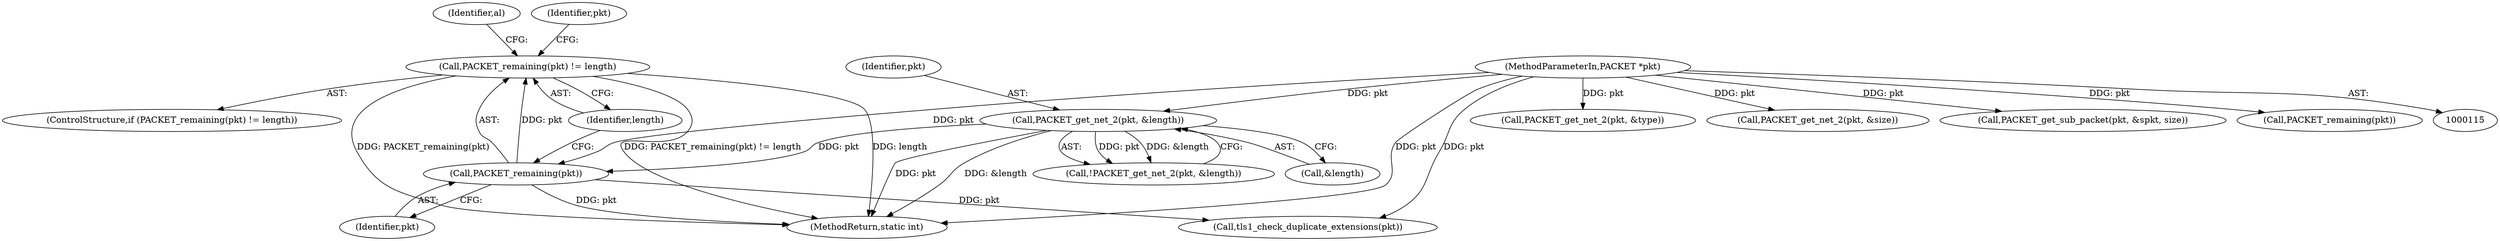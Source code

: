 digraph "0_openssl_4ad93618d26a3ea23d36ad5498ff4f59eff3a4d2_8@API" {
"1000186" [label="(Call,PACKET_remaining(pkt) != length)"];
"1000187" [label="(Call,PACKET_remaining(pkt))"];
"1000180" [label="(Call,PACKET_get_net_2(pkt, &length))"];
"1000117" [label="(MethodParameterIn,PACKET *pkt)"];
"1000188" [label="(Identifier,pkt)"];
"1000193" [label="(Identifier,al)"];
"1000181" [label="(Identifier,pkt)"];
"1000210" [label="(Call,PACKET_get_net_2(pkt, &type))"];
"1000214" [label="(Call,PACKET_get_net_2(pkt, &size))"];
"1001021" [label="(MethodReturn,static int)"];
"1000187" [label="(Call,PACKET_remaining(pkt))"];
"1000180" [label="(Call,PACKET_get_net_2(pkt, &length))"];
"1000199" [label="(Call,tls1_check_duplicate_extensions(pkt))"];
"1000189" [label="(Identifier,length)"];
"1000117" [label="(MethodParameterIn,PACKET *pkt)"];
"1000224" [label="(Call,PACKET_get_sub_packet(pkt, &spkt, size))"];
"1000182" [label="(Call,&length)"];
"1000179" [label="(Call,!PACKET_get_net_2(pkt, &length))"];
"1000892" [label="(Call,PACKET_remaining(pkt))"];
"1000200" [label="(Identifier,pkt)"];
"1000186" [label="(Call,PACKET_remaining(pkt) != length)"];
"1000185" [label="(ControlStructure,if (PACKET_remaining(pkt) != length))"];
"1000186" -> "1000185"  [label="AST: "];
"1000186" -> "1000189"  [label="CFG: "];
"1000187" -> "1000186"  [label="AST: "];
"1000189" -> "1000186"  [label="AST: "];
"1000193" -> "1000186"  [label="CFG: "];
"1000200" -> "1000186"  [label="CFG: "];
"1000186" -> "1001021"  [label="DDG: PACKET_remaining(pkt) != length"];
"1000186" -> "1001021"  [label="DDG: PACKET_remaining(pkt)"];
"1000186" -> "1001021"  [label="DDG: length"];
"1000187" -> "1000186"  [label="DDG: pkt"];
"1000187" -> "1000188"  [label="CFG: "];
"1000188" -> "1000187"  [label="AST: "];
"1000189" -> "1000187"  [label="CFG: "];
"1000187" -> "1001021"  [label="DDG: pkt"];
"1000180" -> "1000187"  [label="DDG: pkt"];
"1000117" -> "1000187"  [label="DDG: pkt"];
"1000187" -> "1000199"  [label="DDG: pkt"];
"1000180" -> "1000179"  [label="AST: "];
"1000180" -> "1000182"  [label="CFG: "];
"1000181" -> "1000180"  [label="AST: "];
"1000182" -> "1000180"  [label="AST: "];
"1000179" -> "1000180"  [label="CFG: "];
"1000180" -> "1001021"  [label="DDG: &length"];
"1000180" -> "1001021"  [label="DDG: pkt"];
"1000180" -> "1000179"  [label="DDG: pkt"];
"1000180" -> "1000179"  [label="DDG: &length"];
"1000117" -> "1000180"  [label="DDG: pkt"];
"1000117" -> "1000115"  [label="AST: "];
"1000117" -> "1001021"  [label="DDG: pkt"];
"1000117" -> "1000199"  [label="DDG: pkt"];
"1000117" -> "1000210"  [label="DDG: pkt"];
"1000117" -> "1000214"  [label="DDG: pkt"];
"1000117" -> "1000224"  [label="DDG: pkt"];
"1000117" -> "1000892"  [label="DDG: pkt"];
}
